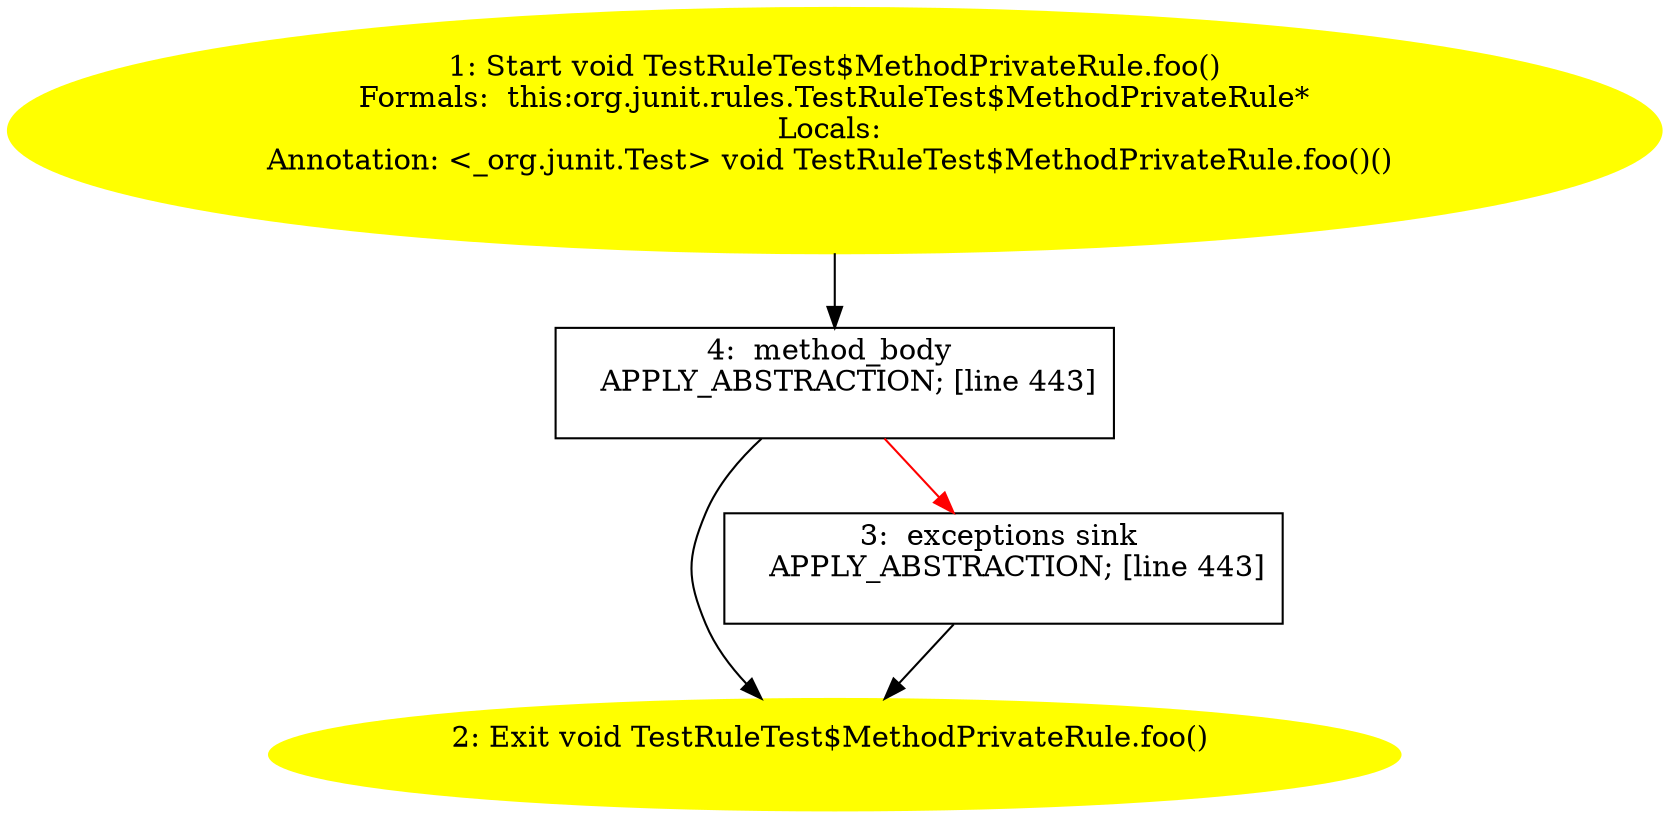 /* @generated */
digraph cfg {
"org.junit.rules.TestRuleTest$MethodPrivateRule.foo():void.5d27347ef73b0a70e8e576ef4ca0dce3_1" [label="1: Start void TestRuleTest$MethodPrivateRule.foo()\nFormals:  this:org.junit.rules.TestRuleTest$MethodPrivateRule*\nLocals: \nAnnotation: <_org.junit.Test> void TestRuleTest$MethodPrivateRule.foo()() \n  " color=yellow style=filled]
	

	 "org.junit.rules.TestRuleTest$MethodPrivateRule.foo():void.5d27347ef73b0a70e8e576ef4ca0dce3_1" -> "org.junit.rules.TestRuleTest$MethodPrivateRule.foo():void.5d27347ef73b0a70e8e576ef4ca0dce3_4" ;
"org.junit.rules.TestRuleTest$MethodPrivateRule.foo():void.5d27347ef73b0a70e8e576ef4ca0dce3_2" [label="2: Exit void TestRuleTest$MethodPrivateRule.foo() \n  " color=yellow style=filled]
	

"org.junit.rules.TestRuleTest$MethodPrivateRule.foo():void.5d27347ef73b0a70e8e576ef4ca0dce3_3" [label="3:  exceptions sink \n   APPLY_ABSTRACTION; [line 443]\n " shape="box"]
	

	 "org.junit.rules.TestRuleTest$MethodPrivateRule.foo():void.5d27347ef73b0a70e8e576ef4ca0dce3_3" -> "org.junit.rules.TestRuleTest$MethodPrivateRule.foo():void.5d27347ef73b0a70e8e576ef4ca0dce3_2" ;
"org.junit.rules.TestRuleTest$MethodPrivateRule.foo():void.5d27347ef73b0a70e8e576ef4ca0dce3_4" [label="4:  method_body \n   APPLY_ABSTRACTION; [line 443]\n " shape="box"]
	

	 "org.junit.rules.TestRuleTest$MethodPrivateRule.foo():void.5d27347ef73b0a70e8e576ef4ca0dce3_4" -> "org.junit.rules.TestRuleTest$MethodPrivateRule.foo():void.5d27347ef73b0a70e8e576ef4ca0dce3_2" ;
	 "org.junit.rules.TestRuleTest$MethodPrivateRule.foo():void.5d27347ef73b0a70e8e576ef4ca0dce3_4" -> "org.junit.rules.TestRuleTest$MethodPrivateRule.foo():void.5d27347ef73b0a70e8e576ef4ca0dce3_3" [color="red" ];
}

